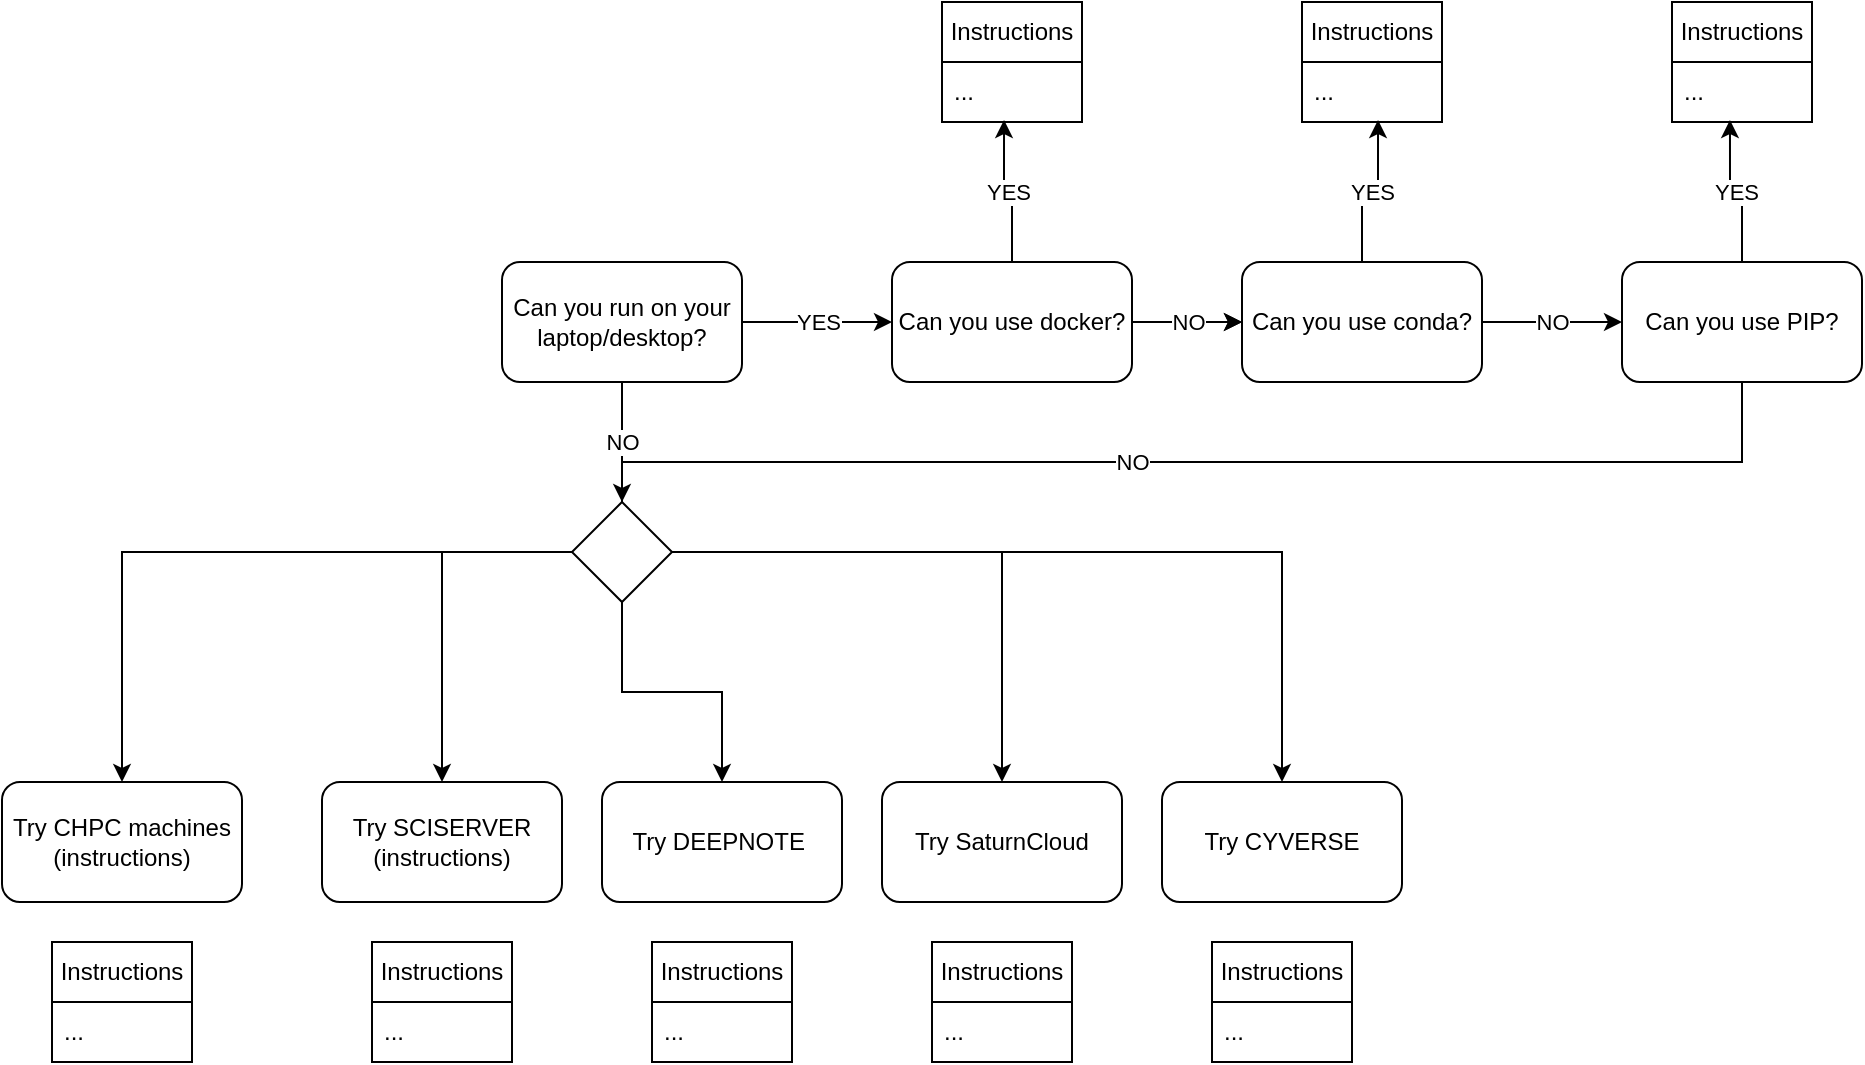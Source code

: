 <mxfile version="22.1.11" type="google">
  <diagram name="Page-1" id="BSeKgAo32RK6KH5N5qdn">
    <mxGraphModel grid="1" page="1" gridSize="10" guides="1" tooltips="1" connect="1" arrows="1" fold="1" pageScale="1" pageWidth="850" pageHeight="1100" math="0" shadow="0">
      <root>
        <mxCell id="0" />
        <mxCell id="1" parent="0" />
        <mxCell id="Nd2OgOmGZob16s5dhyg4-10" value="YES" style="edgeStyle=orthogonalEdgeStyle;rounded=0;orthogonalLoop=1;jettySize=auto;html=1;entryX=0;entryY=0.5;entryDx=0;entryDy=0;" edge="1" parent="1" source="Nd2OgOmGZob16s5dhyg4-1" target="Nd2OgOmGZob16s5dhyg4-9">
          <mxGeometry relative="1" as="geometry" />
        </mxCell>
        <mxCell id="Nd2OgOmGZob16s5dhyg4-23" value="NO" style="edgeStyle=orthogonalEdgeStyle;rounded=0;orthogonalLoop=1;jettySize=auto;html=1;" edge="1" parent="1" source="Nd2OgOmGZob16s5dhyg4-1" target="Nd2OgOmGZob16s5dhyg4-22">
          <mxGeometry relative="1" as="geometry" />
        </mxCell>
        <mxCell id="Nd2OgOmGZob16s5dhyg4-1" value="Can you run on your laptop/desktop?" style="rounded=1;whiteSpace=wrap;html=1;" vertex="1" parent="1">
          <mxGeometry x="170" y="120" width="120" height="60" as="geometry" />
        </mxCell>
        <mxCell id="Nd2OgOmGZob16s5dhyg4-13" style="edgeStyle=orthogonalEdgeStyle;rounded=0;orthogonalLoop=1;jettySize=auto;html=1;entryX=0;entryY=0.5;entryDx=0;entryDy=0;" edge="1" parent="1" source="Nd2OgOmGZob16s5dhyg4-9" target="Nd2OgOmGZob16s5dhyg4-11">
          <mxGeometry relative="1" as="geometry" />
        </mxCell>
        <mxCell id="Nd2OgOmGZob16s5dhyg4-15" value="NO" style="edgeStyle=orthogonalEdgeStyle;rounded=0;orthogonalLoop=1;jettySize=auto;html=1;" edge="1" parent="1" source="Nd2OgOmGZob16s5dhyg4-9" target="Nd2OgOmGZob16s5dhyg4-11">
          <mxGeometry relative="1" as="geometry" />
        </mxCell>
        <mxCell id="Nd2OgOmGZob16s5dhyg4-9" value="Can you use docker?" style="rounded=1;whiteSpace=wrap;html=1;" vertex="1" parent="1">
          <mxGeometry x="365" y="120" width="120" height="60" as="geometry" />
        </mxCell>
        <mxCell id="Nd2OgOmGZob16s5dhyg4-14" value="NO" style="edgeStyle=orthogonalEdgeStyle;rounded=0;orthogonalLoop=1;jettySize=auto;html=1;" edge="1" parent="1" source="Nd2OgOmGZob16s5dhyg4-11" target="Nd2OgOmGZob16s5dhyg4-12">
          <mxGeometry relative="1" as="geometry" />
        </mxCell>
        <mxCell id="Nd2OgOmGZob16s5dhyg4-11" value="Can you use conda?" style="rounded=1;whiteSpace=wrap;html=1;" vertex="1" parent="1">
          <mxGeometry x="540" y="120" width="120" height="60" as="geometry" />
        </mxCell>
        <mxCell id="Nd2OgOmGZob16s5dhyg4-42" value="NO" style="edgeStyle=orthogonalEdgeStyle;rounded=0;orthogonalLoop=1;jettySize=auto;html=1;entryX=1;entryY=0.5;entryDx=0;entryDy=0;exitX=0.5;exitY=1;exitDx=0;exitDy=0;" edge="1" parent="1" source="Nd2OgOmGZob16s5dhyg4-12" target="Nd2OgOmGZob16s5dhyg4-22">
          <mxGeometry relative="1" as="geometry">
            <Array as="points">
              <mxPoint x="790" y="220" />
              <mxPoint x="230" y="220" />
              <mxPoint x="230" y="255" />
              <mxPoint x="220" y="255" />
              <mxPoint x="220" y="265" />
            </Array>
          </mxGeometry>
        </mxCell>
        <mxCell id="Nd2OgOmGZob16s5dhyg4-12" value="Can you use PIP?" style="rounded=1;whiteSpace=wrap;html=1;" vertex="1" parent="1">
          <mxGeometry x="730" y="120" width="120" height="60" as="geometry" />
        </mxCell>
        <mxCell id="Nd2OgOmGZob16s5dhyg4-16" value="Try SCISERVER&lt;br&gt;(instructions)" style="rounded=1;whiteSpace=wrap;html=1;" vertex="1" parent="1">
          <mxGeometry x="80" y="380" width="120" height="60" as="geometry" />
        </mxCell>
        <mxCell id="Nd2OgOmGZob16s5dhyg4-17" value="Try CHPC machines&lt;br&gt;(instructions)" style="rounded=1;whiteSpace=wrap;html=1;" vertex="1" parent="1">
          <mxGeometry x="-80" y="380" width="120" height="60" as="geometry" />
        </mxCell>
        <mxCell id="Nd2OgOmGZob16s5dhyg4-18" value="Try DEEPNOTE&amp;nbsp;" style="rounded=1;whiteSpace=wrap;html=1;" vertex="1" parent="1">
          <mxGeometry x="220" y="380" width="120" height="60" as="geometry" />
        </mxCell>
        <mxCell id="Nd2OgOmGZob16s5dhyg4-19" value="Try SaturnCloud" style="rounded=1;whiteSpace=wrap;html=1;" vertex="1" parent="1">
          <mxGeometry x="360" y="380" width="120" height="60" as="geometry" />
        </mxCell>
        <mxCell id="Nd2OgOmGZob16s5dhyg4-20" value="Try CYVERSE" style="rounded=1;whiteSpace=wrap;html=1;" vertex="1" parent="1">
          <mxGeometry x="500" y="380" width="120" height="60" as="geometry" />
        </mxCell>
        <mxCell id="Nd2OgOmGZob16s5dhyg4-25" style="edgeStyle=orthogonalEdgeStyle;rounded=0;orthogonalLoop=1;jettySize=auto;html=1;entryX=0.5;entryY=0;entryDx=0;entryDy=0;" edge="1" parent="1" source="Nd2OgOmGZob16s5dhyg4-22" target="Nd2OgOmGZob16s5dhyg4-17">
          <mxGeometry relative="1" as="geometry" />
        </mxCell>
        <mxCell id="Nd2OgOmGZob16s5dhyg4-26" style="edgeStyle=orthogonalEdgeStyle;rounded=0;orthogonalLoop=1;jettySize=auto;html=1;entryX=0.5;entryY=0;entryDx=0;entryDy=0;" edge="1" parent="1" source="Nd2OgOmGZob16s5dhyg4-22" target="Nd2OgOmGZob16s5dhyg4-16">
          <mxGeometry relative="1" as="geometry" />
        </mxCell>
        <mxCell id="Nd2OgOmGZob16s5dhyg4-27" style="edgeStyle=orthogonalEdgeStyle;rounded=0;orthogonalLoop=1;jettySize=auto;html=1;" edge="1" parent="1" source="Nd2OgOmGZob16s5dhyg4-22" target="Nd2OgOmGZob16s5dhyg4-18">
          <mxGeometry relative="1" as="geometry" />
        </mxCell>
        <mxCell id="Nd2OgOmGZob16s5dhyg4-28" style="edgeStyle=orthogonalEdgeStyle;rounded=0;orthogonalLoop=1;jettySize=auto;html=1;" edge="1" parent="1" source="Nd2OgOmGZob16s5dhyg4-22" target="Nd2OgOmGZob16s5dhyg4-19">
          <mxGeometry relative="1" as="geometry" />
        </mxCell>
        <mxCell id="Nd2OgOmGZob16s5dhyg4-29" style="edgeStyle=orthogonalEdgeStyle;rounded=0;orthogonalLoop=1;jettySize=auto;html=1;entryX=0.5;entryY=0;entryDx=0;entryDy=0;" edge="1" parent="1" source="Nd2OgOmGZob16s5dhyg4-22" target="Nd2OgOmGZob16s5dhyg4-20">
          <mxGeometry relative="1" as="geometry" />
        </mxCell>
        <mxCell id="Nd2OgOmGZob16s5dhyg4-22" value="" style="rhombus;whiteSpace=wrap;html=1;" vertex="1" parent="1">
          <mxGeometry x="205" y="240" width="50" height="50" as="geometry" />
        </mxCell>
        <mxCell id="Nd2OgOmGZob16s5dhyg4-31" value="Instructions" style="swimlane;fontStyle=0;childLayout=stackLayout;horizontal=1;startSize=30;horizontalStack=0;resizeParent=1;resizeParentMax=0;resizeLast=0;collapsible=1;marginBottom=0;whiteSpace=wrap;html=1;" vertex="1" parent="1">
          <mxGeometry x="390" y="-10" width="70" height="60" as="geometry" />
        </mxCell>
        <mxCell id="Nd2OgOmGZob16s5dhyg4-32" value="..." style="text;strokeColor=none;fillColor=none;align=left;verticalAlign=middle;spacingLeft=4;spacingRight=4;overflow=hidden;points=[[0,0.5],[1,0.5]];portConstraint=eastwest;rotatable=0;whiteSpace=wrap;html=1;" vertex="1" parent="Nd2OgOmGZob16s5dhyg4-31">
          <mxGeometry y="30" width="70" height="30" as="geometry" />
        </mxCell>
        <mxCell id="Nd2OgOmGZob16s5dhyg4-35" value="Instructions" style="swimlane;fontStyle=0;childLayout=stackLayout;horizontal=1;startSize=30;horizontalStack=0;resizeParent=1;resizeParentMax=0;resizeLast=0;collapsible=1;marginBottom=0;whiteSpace=wrap;html=1;" vertex="1" parent="1">
          <mxGeometry x="570" y="-10" width="70" height="60" as="geometry" />
        </mxCell>
        <mxCell id="Nd2OgOmGZob16s5dhyg4-36" value="..." style="text;strokeColor=none;fillColor=none;align=left;verticalAlign=middle;spacingLeft=4;spacingRight=4;overflow=hidden;points=[[0,0.5],[1,0.5]];portConstraint=eastwest;rotatable=0;whiteSpace=wrap;html=1;" vertex="1" parent="Nd2OgOmGZob16s5dhyg4-35">
          <mxGeometry y="30" width="70" height="30" as="geometry" />
        </mxCell>
        <mxCell id="Nd2OgOmGZob16s5dhyg4-37" value="Instructions" style="swimlane;fontStyle=0;childLayout=stackLayout;horizontal=1;startSize=30;horizontalStack=0;resizeParent=1;resizeParentMax=0;resizeLast=0;collapsible=1;marginBottom=0;whiteSpace=wrap;html=1;" vertex="1" parent="1">
          <mxGeometry x="755" y="-10" width="70" height="60" as="geometry" />
        </mxCell>
        <mxCell id="Nd2OgOmGZob16s5dhyg4-38" value="..." style="text;strokeColor=none;fillColor=none;align=left;verticalAlign=middle;spacingLeft=4;spacingRight=4;overflow=hidden;points=[[0,0.5],[1,0.5]];portConstraint=eastwest;rotatable=0;whiteSpace=wrap;html=1;" vertex="1" parent="Nd2OgOmGZob16s5dhyg4-37">
          <mxGeometry y="30" width="70" height="30" as="geometry" />
        </mxCell>
        <mxCell id="Nd2OgOmGZob16s5dhyg4-39" value="YES" style="edgeStyle=orthogonalEdgeStyle;rounded=0;orthogonalLoop=1;jettySize=auto;html=1;entryX=0.443;entryY=0.967;entryDx=0;entryDy=0;entryPerimeter=0;" edge="1" parent="1" source="Nd2OgOmGZob16s5dhyg4-9" target="Nd2OgOmGZob16s5dhyg4-32">
          <mxGeometry relative="1" as="geometry" />
        </mxCell>
        <mxCell id="Nd2OgOmGZob16s5dhyg4-40" value="YES" style="edgeStyle=orthogonalEdgeStyle;rounded=0;orthogonalLoop=1;jettySize=auto;html=1;entryX=0.543;entryY=0.967;entryDx=0;entryDy=0;entryPerimeter=0;" edge="1" parent="1" source="Nd2OgOmGZob16s5dhyg4-11" target="Nd2OgOmGZob16s5dhyg4-36">
          <mxGeometry relative="1" as="geometry" />
        </mxCell>
        <mxCell id="Nd2OgOmGZob16s5dhyg4-41" value="YES" style="edgeStyle=orthogonalEdgeStyle;rounded=0;orthogonalLoop=1;jettySize=auto;html=1;entryX=0.414;entryY=0.967;entryDx=0;entryDy=0;entryPerimeter=0;" edge="1" parent="1" source="Nd2OgOmGZob16s5dhyg4-12" target="Nd2OgOmGZob16s5dhyg4-38">
          <mxGeometry relative="1" as="geometry" />
        </mxCell>
        <mxCell id="Nd2OgOmGZob16s5dhyg4-43" value="Instructions" style="swimlane;fontStyle=0;childLayout=stackLayout;horizontal=1;startSize=30;horizontalStack=0;resizeParent=1;resizeParentMax=0;resizeLast=0;collapsible=1;marginBottom=0;whiteSpace=wrap;html=1;" vertex="1" parent="1">
          <mxGeometry x="-55" y="460" width="70" height="60" as="geometry" />
        </mxCell>
        <mxCell id="Nd2OgOmGZob16s5dhyg4-44" value="..." style="text;strokeColor=none;fillColor=none;align=left;verticalAlign=middle;spacingLeft=4;spacingRight=4;overflow=hidden;points=[[0,0.5],[1,0.5]];portConstraint=eastwest;rotatable=0;whiteSpace=wrap;html=1;" vertex="1" parent="Nd2OgOmGZob16s5dhyg4-43">
          <mxGeometry y="30" width="70" height="30" as="geometry" />
        </mxCell>
        <mxCell id="Nd2OgOmGZob16s5dhyg4-50" value="Instructions" style="swimlane;fontStyle=0;childLayout=stackLayout;horizontal=1;startSize=30;horizontalStack=0;resizeParent=1;resizeParentMax=0;resizeLast=0;collapsible=1;marginBottom=0;whiteSpace=wrap;html=1;" vertex="1" parent="1">
          <mxGeometry x="105" y="460" width="70" height="60" as="geometry" />
        </mxCell>
        <mxCell id="Nd2OgOmGZob16s5dhyg4-51" value="..." style="text;strokeColor=none;fillColor=none;align=left;verticalAlign=middle;spacingLeft=4;spacingRight=4;overflow=hidden;points=[[0,0.5],[1,0.5]];portConstraint=eastwest;rotatable=0;whiteSpace=wrap;html=1;" vertex="1" parent="Nd2OgOmGZob16s5dhyg4-50">
          <mxGeometry y="30" width="70" height="30" as="geometry" />
        </mxCell>
        <mxCell id="Nd2OgOmGZob16s5dhyg4-52" value="Instructions" style="swimlane;fontStyle=0;childLayout=stackLayout;horizontal=1;startSize=30;horizontalStack=0;resizeParent=1;resizeParentMax=0;resizeLast=0;collapsible=1;marginBottom=0;whiteSpace=wrap;html=1;" vertex="1" parent="1">
          <mxGeometry x="245" y="460" width="70" height="60" as="geometry" />
        </mxCell>
        <mxCell id="Nd2OgOmGZob16s5dhyg4-53" value="..." style="text;strokeColor=none;fillColor=none;align=left;verticalAlign=middle;spacingLeft=4;spacingRight=4;overflow=hidden;points=[[0,0.5],[1,0.5]];portConstraint=eastwest;rotatable=0;whiteSpace=wrap;html=1;" vertex="1" parent="Nd2OgOmGZob16s5dhyg4-52">
          <mxGeometry y="30" width="70" height="30" as="geometry" />
        </mxCell>
        <mxCell id="Nd2OgOmGZob16s5dhyg4-54" value="Instructions" style="swimlane;fontStyle=0;childLayout=stackLayout;horizontal=1;startSize=30;horizontalStack=0;resizeParent=1;resizeParentMax=0;resizeLast=0;collapsible=1;marginBottom=0;whiteSpace=wrap;html=1;" vertex="1" parent="1">
          <mxGeometry x="385" y="460" width="70" height="60" as="geometry" />
        </mxCell>
        <mxCell id="Nd2OgOmGZob16s5dhyg4-55" value="..." style="text;strokeColor=none;fillColor=none;align=left;verticalAlign=middle;spacingLeft=4;spacingRight=4;overflow=hidden;points=[[0,0.5],[1,0.5]];portConstraint=eastwest;rotatable=0;whiteSpace=wrap;html=1;" vertex="1" parent="Nd2OgOmGZob16s5dhyg4-54">
          <mxGeometry y="30" width="70" height="30" as="geometry" />
        </mxCell>
        <mxCell id="Nd2OgOmGZob16s5dhyg4-56" value="Instructions" style="swimlane;fontStyle=0;childLayout=stackLayout;horizontal=1;startSize=30;horizontalStack=0;resizeParent=1;resizeParentMax=0;resizeLast=0;collapsible=1;marginBottom=0;whiteSpace=wrap;html=1;" vertex="1" parent="1">
          <mxGeometry x="525" y="460" width="70" height="60" as="geometry" />
        </mxCell>
        <mxCell id="Nd2OgOmGZob16s5dhyg4-57" value="..." style="text;strokeColor=none;fillColor=none;align=left;verticalAlign=middle;spacingLeft=4;spacingRight=4;overflow=hidden;points=[[0,0.5],[1,0.5]];portConstraint=eastwest;rotatable=0;whiteSpace=wrap;html=1;" vertex="1" parent="Nd2OgOmGZob16s5dhyg4-56">
          <mxGeometry y="30" width="70" height="30" as="geometry" />
        </mxCell>
      </root>
    </mxGraphModel>
  </diagram>
</mxfile>
